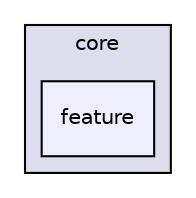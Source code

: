 digraph "java/umms/core/feature" {
  compound=true
  node [ fontsize="10", fontname="Helvetica"];
  edge [ labelfontsize="10", labelfontname="Helvetica"];
  subgraph clusterdir_47922fae4b2d4f7c6f8e56f6907fad50 {
    graph [ bgcolor="#ddddee", pencolor="black", label="core" fontname="Helvetica", fontsize="10", URL="dir_47922fae4b2d4f7c6f8e56f6907fad50.html"]
  dir_e7530ac6d2025a63b2942f613eaf06fc [shape=box, label="feature", style="filled", fillcolor="#eeeeff", pencolor="black", URL="dir_e7530ac6d2025a63b2942f613eaf06fc.html"];
  }
}
